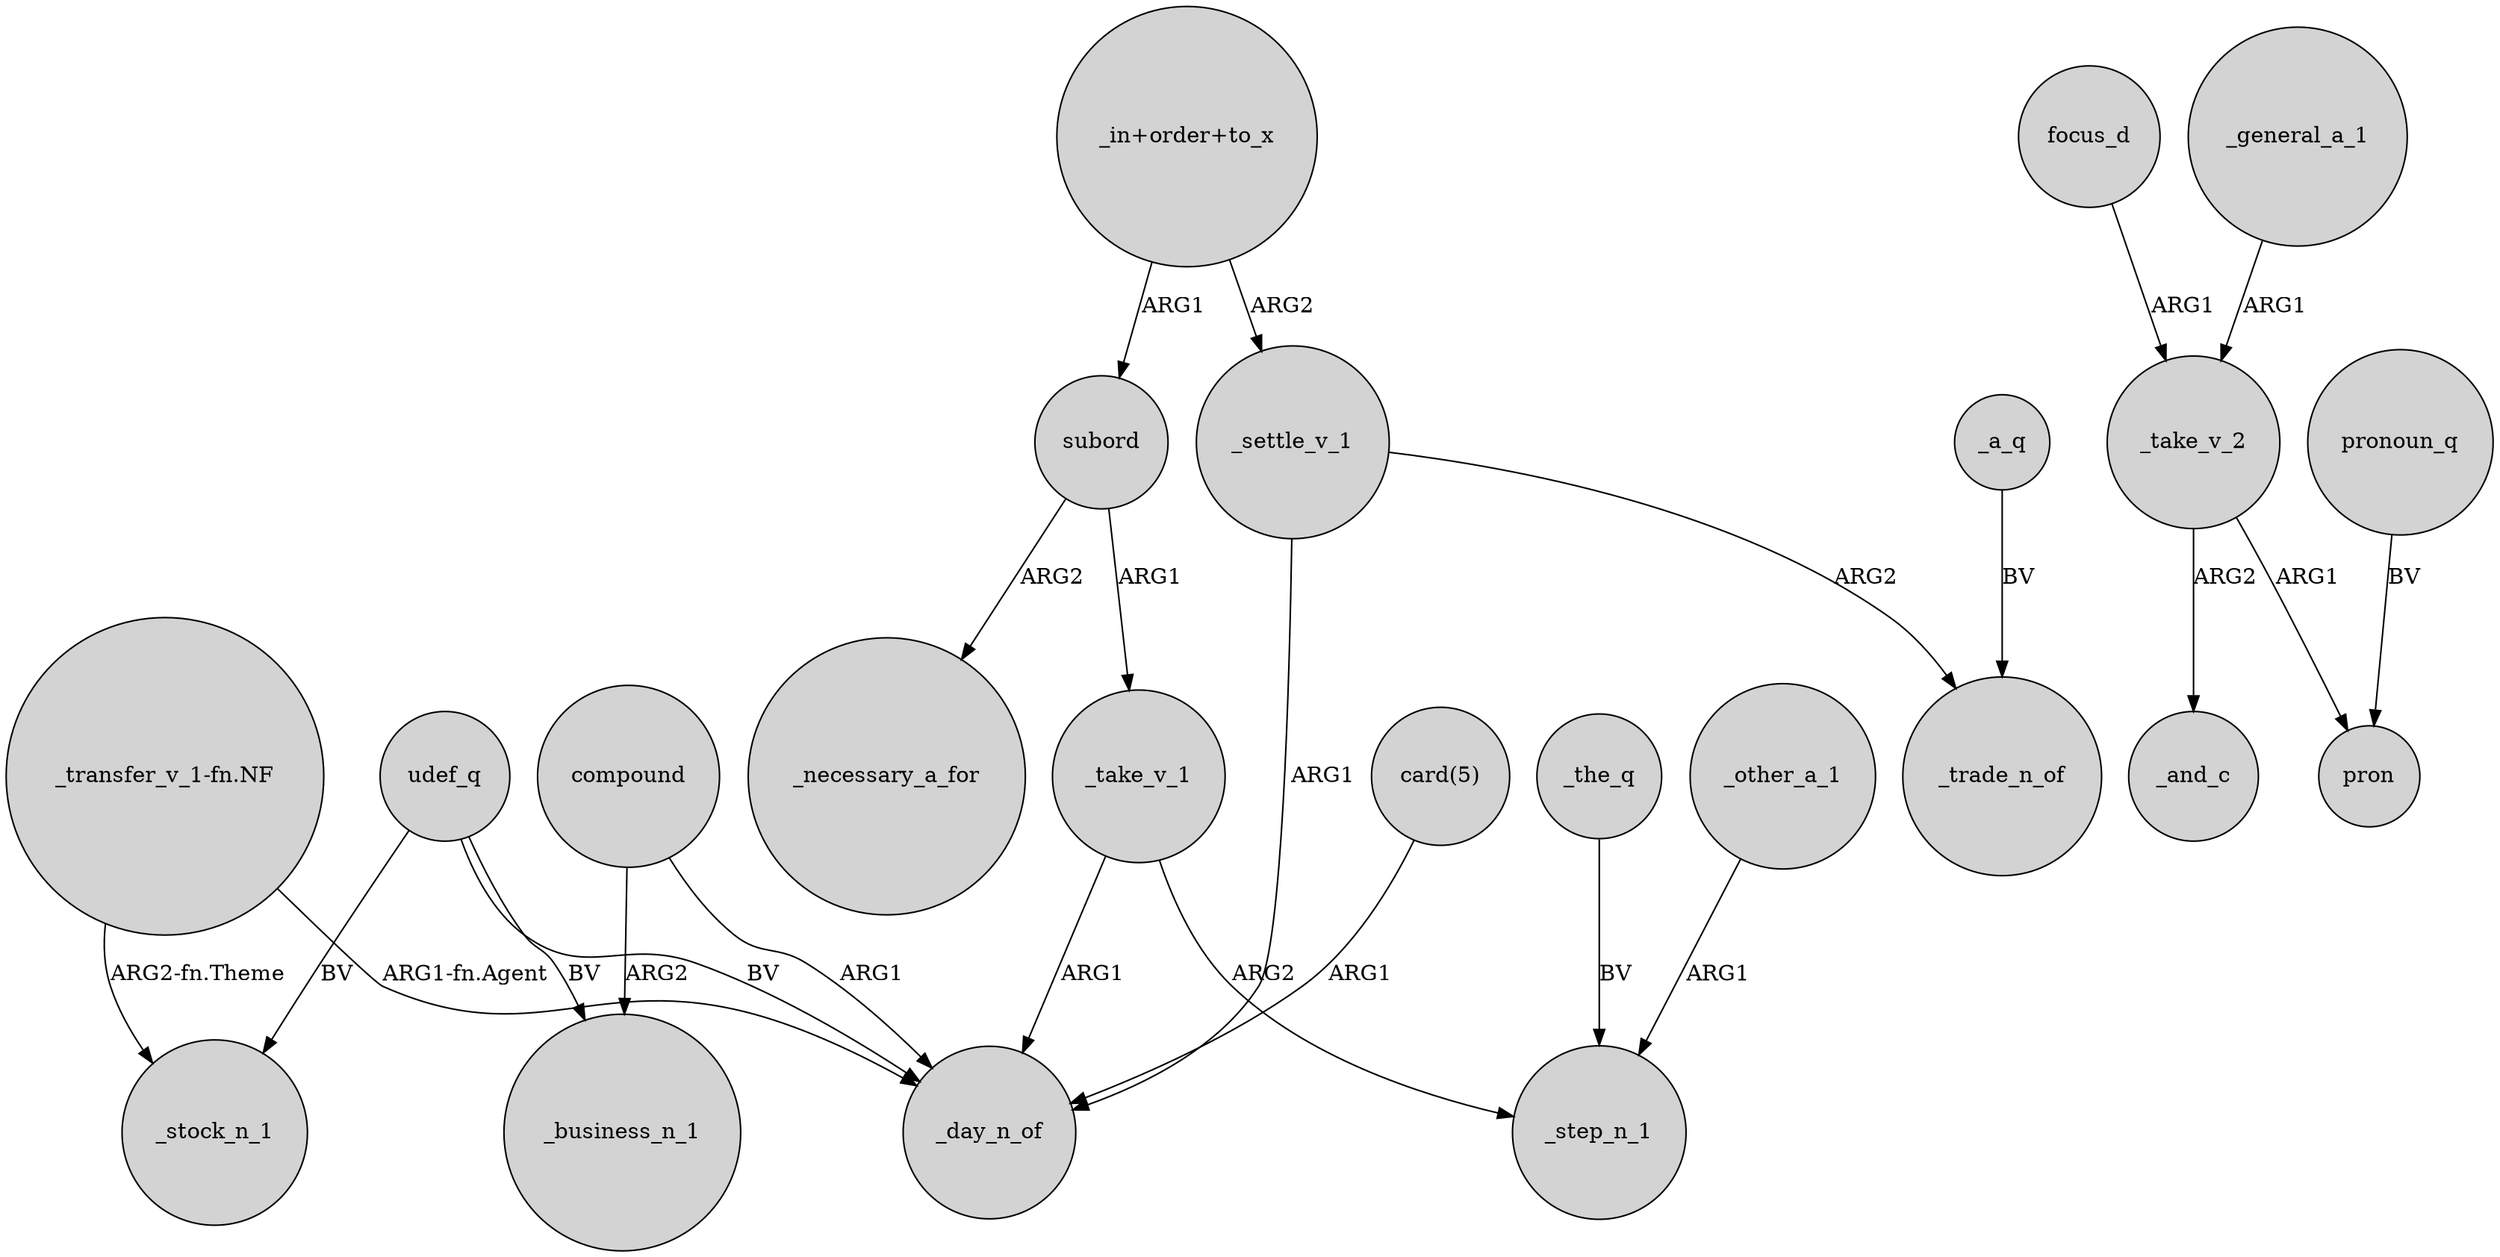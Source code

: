 digraph {
	node [shape=circle style=filled]
	"_transfer_v_1-fn.NF" -> _stock_n_1 [label="ARG2-fn.Theme"]
	subord -> _take_v_1 [label=ARG1]
	focus_d -> _take_v_2 [label=ARG1]
	_general_a_1 -> _take_v_2 [label=ARG1]
	_the_q -> _step_n_1 [label=BV]
	udef_q -> _day_n_of [label=BV]
	_a_q -> _trade_n_of [label=BV]
	_other_a_1 -> _step_n_1 [label=ARG1]
	_take_v_1 -> _day_n_of [label=ARG1]
	pronoun_q -> pron [label=BV]
	udef_q -> _stock_n_1 [label=BV]
	compound -> _day_n_of [label=ARG1]
	_take_v_2 -> _and_c [label=ARG2]
	compound -> _business_n_1 [label=ARG2]
	_take_v_2 -> pron [label=ARG1]
	"card(5)" -> _day_n_of [label=ARG1]
	udef_q -> _business_n_1 [label=BV]
	_take_v_1 -> _step_n_1 [label=ARG2]
	subord -> _necessary_a_for [label=ARG2]
	"_in+order+to_x" -> subord [label=ARG1]
	_settle_v_1 -> _trade_n_of [label=ARG2]
	_settle_v_1 -> _day_n_of [label=ARG1]
	"_transfer_v_1-fn.NF" -> _day_n_of [label="ARG1-fn.Agent"]
	"_in+order+to_x" -> _settle_v_1 [label=ARG2]
}
